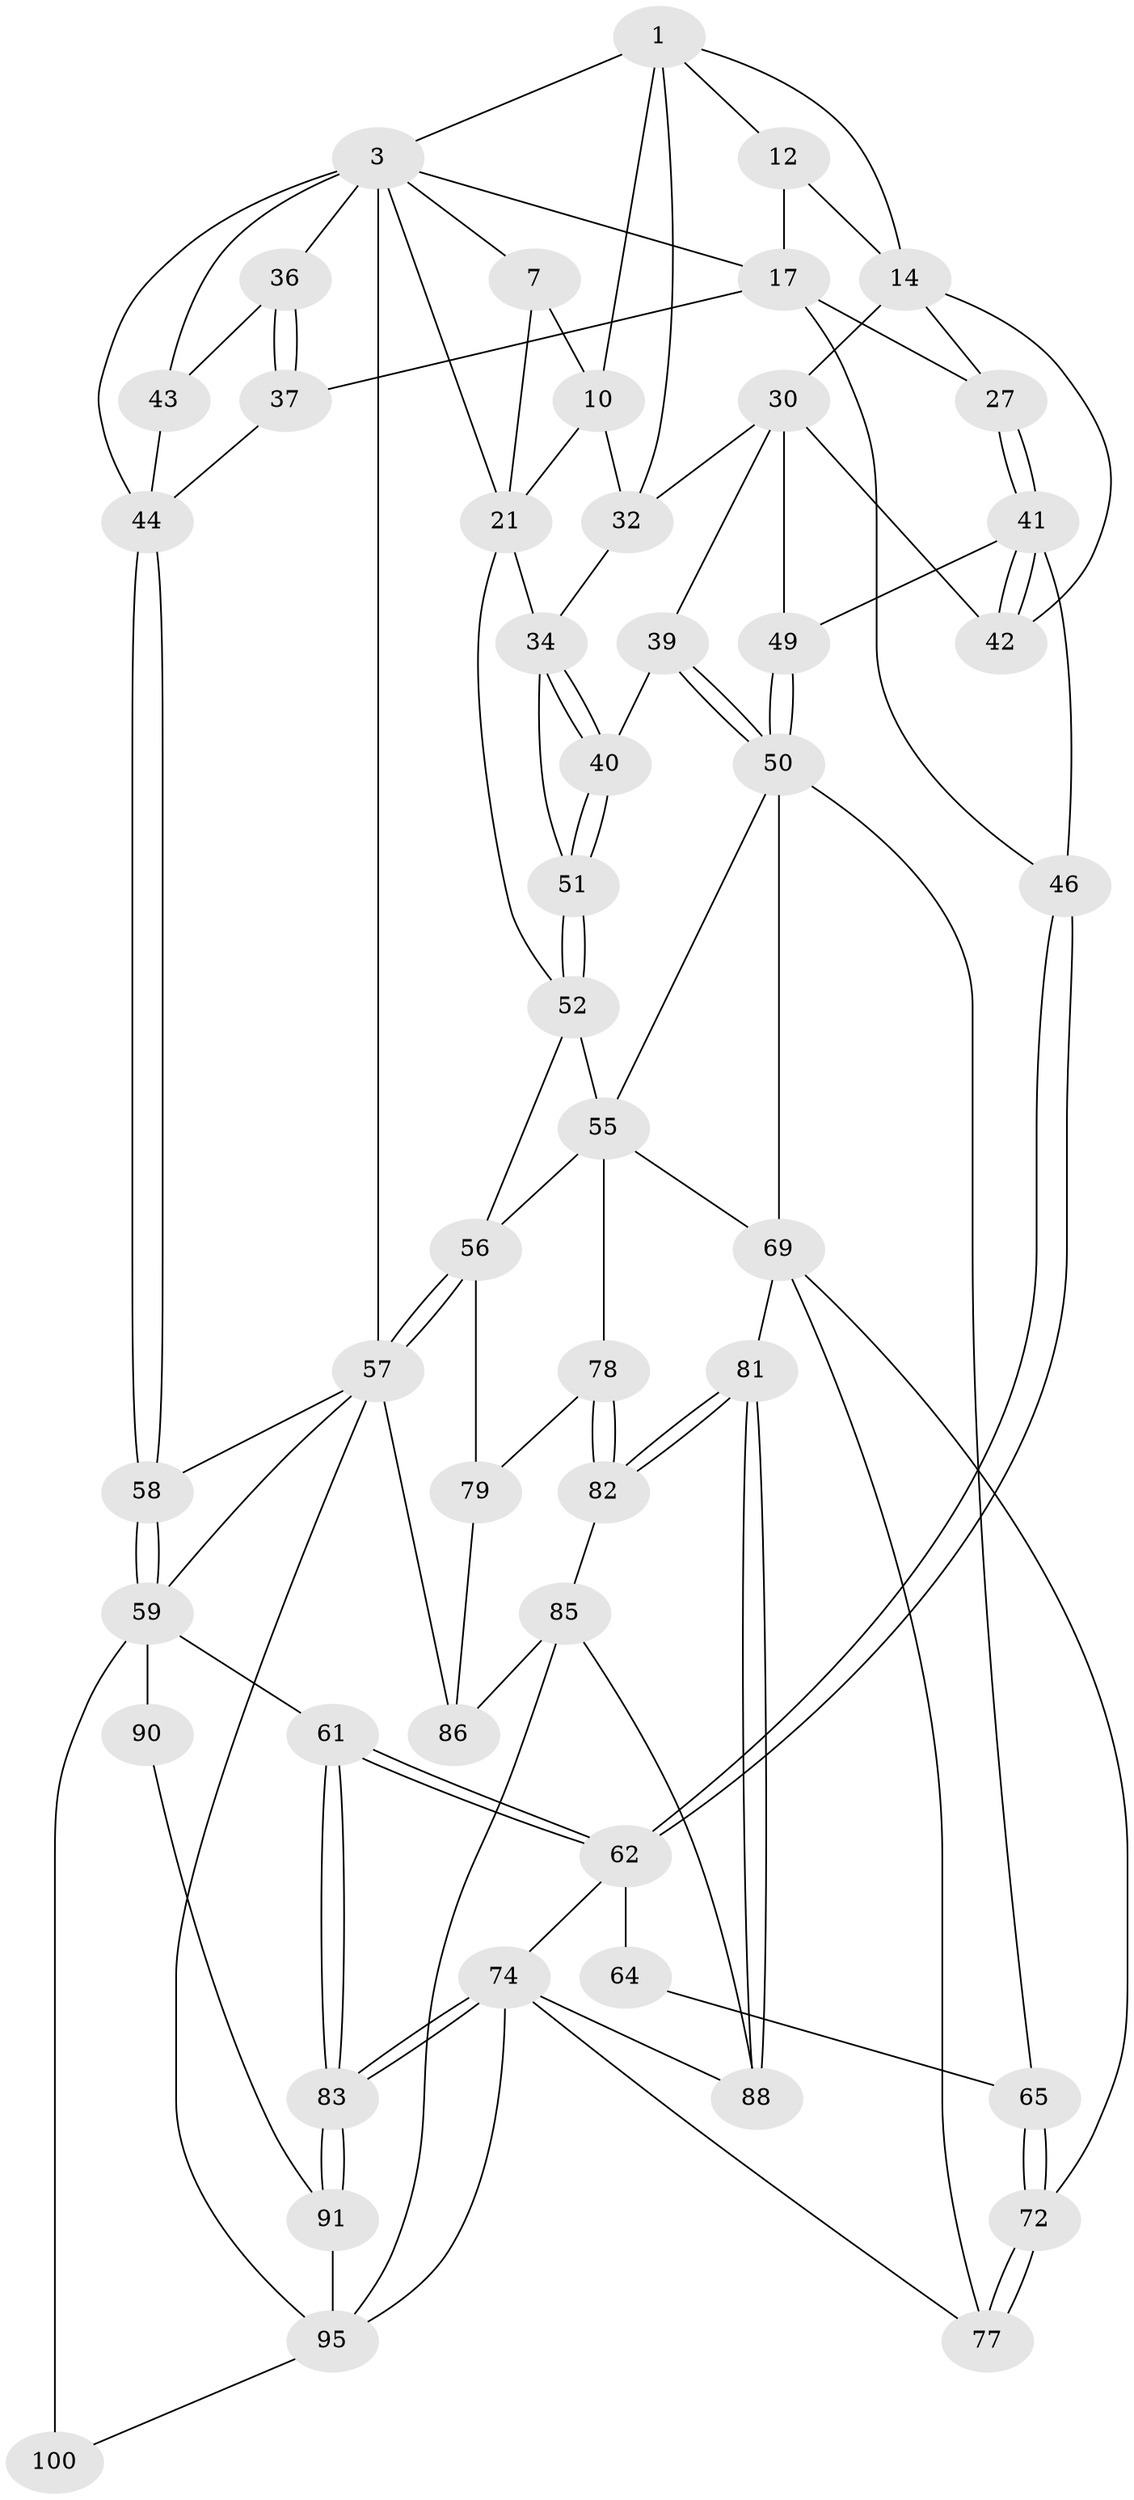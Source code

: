 // original degree distribution, {3: 0.02, 4: 0.26, 5: 0.48, 6: 0.24}
// Generated by graph-tools (version 1.1) at 2025/28/03/15/25 16:28:04]
// undirected, 50 vertices, 114 edges
graph export_dot {
graph [start="1"]
  node [color=gray90,style=filled];
  1 [pos="+0.6928430877584892+0",super="+2+9"];
  3 [pos="+1+0",super="+16+4"];
  7 [pos="+0+0",super="+19+8"];
  10 [pos="+0.3908657216693691+0.16224211512144188",super="+20"];
  12 [pos="+0.601724430270699+0.11705831282880728",super="+13+18"];
  14 [pos="+0.4473619342646583+0.21804104940422908",super="+28"];
  17 [pos="+0.6796755364320258+0.2939838093169286",super="+26"];
  21 [pos="+0.192250259136446+0.27288558301203025",super="+24"];
  27 [pos="+0.5941953811581298+0.3549266578183969"];
  30 [pos="+0.4126476631127814+0.3961829021667145",super="+31+48"];
  32 [pos="+0.3920755304346942+0.34218990746196976",super="+33"];
  34 [pos="+0.2892113454367237+0.39860388880053277",super="+35"];
  36 [pos="+0.8372409913382279+0.43342706561411476"];
  37 [pos="+0.8249197031995052+0.5159566808271772"];
  39 [pos="+0.3448540020190725+0.4973224413700195"];
  40 [pos="+0.34400924556629503+0.49704483777112113"];
  41 [pos="+0.5764559728450694+0.4115905992106787",super="+47"];
  42 [pos="+0.5602710899078376+0.41051607906872123"];
  43 [pos="+0.9220086517355712+0.3459309777302862"];
  44 [pos="+1+0.6292698578991762",super="+45"];
  46 [pos="+0.715247479094216+0.5788447865165941"];
  49 [pos="+0.5095543673242059+0.5767705316043557"];
  50 [pos="+0.4356898945082289+0.623737143485944",super="+54"];
  51 [pos="+0.17566954464122506+0.5193176222694058"];
  52 [pos="+0.13510932118598745+0.5800868374092262",super="+53"];
  55 [pos="+0.166930987805714+0.615208053426876",super="+67"];
  56 [pos="+0+0.6781162937524733",super="+68"];
  57 [pos="+0+1",super="+94+84"];
  58 [pos="+1+0.7067841245621744"];
  59 [pos="+0.9311126841029931+0.8082788113009348",super="+60+92"];
  61 [pos="+0.742095591850508+0.7906584857889133"];
  62 [pos="+0.7288227017666122+0.7682667374296681",super="+63"];
  64 [pos="+0.4436962892057415+0.705758005267652"];
  65 [pos="+0.43386212542141356+0.7013616927842108"];
  69 [pos="+0.2196180246589727+0.7761320555185455",super="+73"];
  72 [pos="+0.4320589450166048+0.7174918348955429"];
  74 [pos="+0.5613777788287979+0.8945837648265603",super="+75"];
  77 [pos="+0.4418835647374477+0.8495124741745247"];
  78 [pos="+0.18688386970804444+0.8361781250866804"];
  79 [pos="+0.06404961403080571+0.8594752696051952"];
  81 [pos="+0.31481984446710903+0.9884656703852317"];
  82 [pos="+0.19537468732736324+0.8621222848029727"];
  83 [pos="+0.6467587725224475+0.892499385179718"];
  85 [pos="+0.1607333938005533+0.9220441237183298",super="+89"];
  86 [pos="+0.11739743227745206+0.9502600442364391",super="+87"];
  88 [pos="+0.3188580516621761+1"];
  90 [pos="+0.7980930695336151+0.9517063399570814"];
  91 [pos="+0.6517562492521873+0.9882799095911448"];
  95 [pos="+0.5750158929064292+1",super="+97+96"];
  100 [pos="+0.8048197304185597+1"];
  1 -- 3;
  1 -- 12;
  1 -- 32;
  1 -- 10 [weight=2];
  1 -- 14;
  3 -- 17;
  3 -- 36;
  3 -- 7;
  3 -- 43;
  3 -- 44;
  3 -- 57 [weight=2];
  3 -- 21;
  7 -- 21;
  7 -- 10;
  10 -- 21;
  10 -- 32;
  12 -- 14;
  12 -- 17;
  14 -- 42;
  14 -- 27;
  14 -- 30;
  17 -- 27;
  17 -- 37;
  17 -- 46;
  21 -- 34;
  21 -- 52;
  27 -- 41;
  27 -- 41;
  30 -- 32;
  30 -- 39;
  30 -- 49;
  30 -- 42;
  32 -- 34;
  34 -- 40;
  34 -- 40;
  34 -- 51;
  36 -- 37;
  36 -- 37;
  36 -- 43;
  37 -- 44;
  39 -- 40;
  39 -- 50;
  39 -- 50;
  40 -- 51;
  40 -- 51;
  41 -- 42;
  41 -- 42;
  41 -- 46;
  41 -- 49;
  43 -- 44;
  44 -- 58;
  44 -- 58;
  46 -- 62;
  46 -- 62;
  49 -- 50;
  49 -- 50;
  50 -- 65;
  50 -- 69;
  50 -- 55;
  51 -- 52;
  51 -- 52;
  52 -- 55;
  52 -- 56;
  55 -- 56;
  55 -- 69;
  55 -- 78;
  56 -- 57;
  56 -- 57;
  56 -- 79;
  57 -- 86 [weight=2];
  57 -- 95;
  57 -- 58;
  57 -- 59;
  58 -- 59;
  58 -- 59;
  59 -- 90 [weight=2];
  59 -- 61;
  59 -- 100 [weight=2];
  61 -- 62;
  61 -- 62;
  61 -- 83;
  61 -- 83;
  62 -- 64 [weight=2];
  62 -- 74;
  64 -- 65;
  65 -- 72;
  65 -- 72;
  69 -- 72;
  69 -- 81;
  69 -- 77;
  72 -- 77;
  72 -- 77;
  74 -- 83;
  74 -- 83;
  74 -- 88;
  74 -- 77;
  74 -- 95;
  78 -- 79;
  78 -- 82;
  78 -- 82;
  79 -- 86;
  81 -- 82;
  81 -- 82;
  81 -- 88;
  81 -- 88;
  82 -- 85;
  83 -- 91;
  83 -- 91;
  85 -- 86;
  85 -- 88;
  85 -- 95;
  90 -- 91;
  91 -- 95;
  95 -- 100;
}
